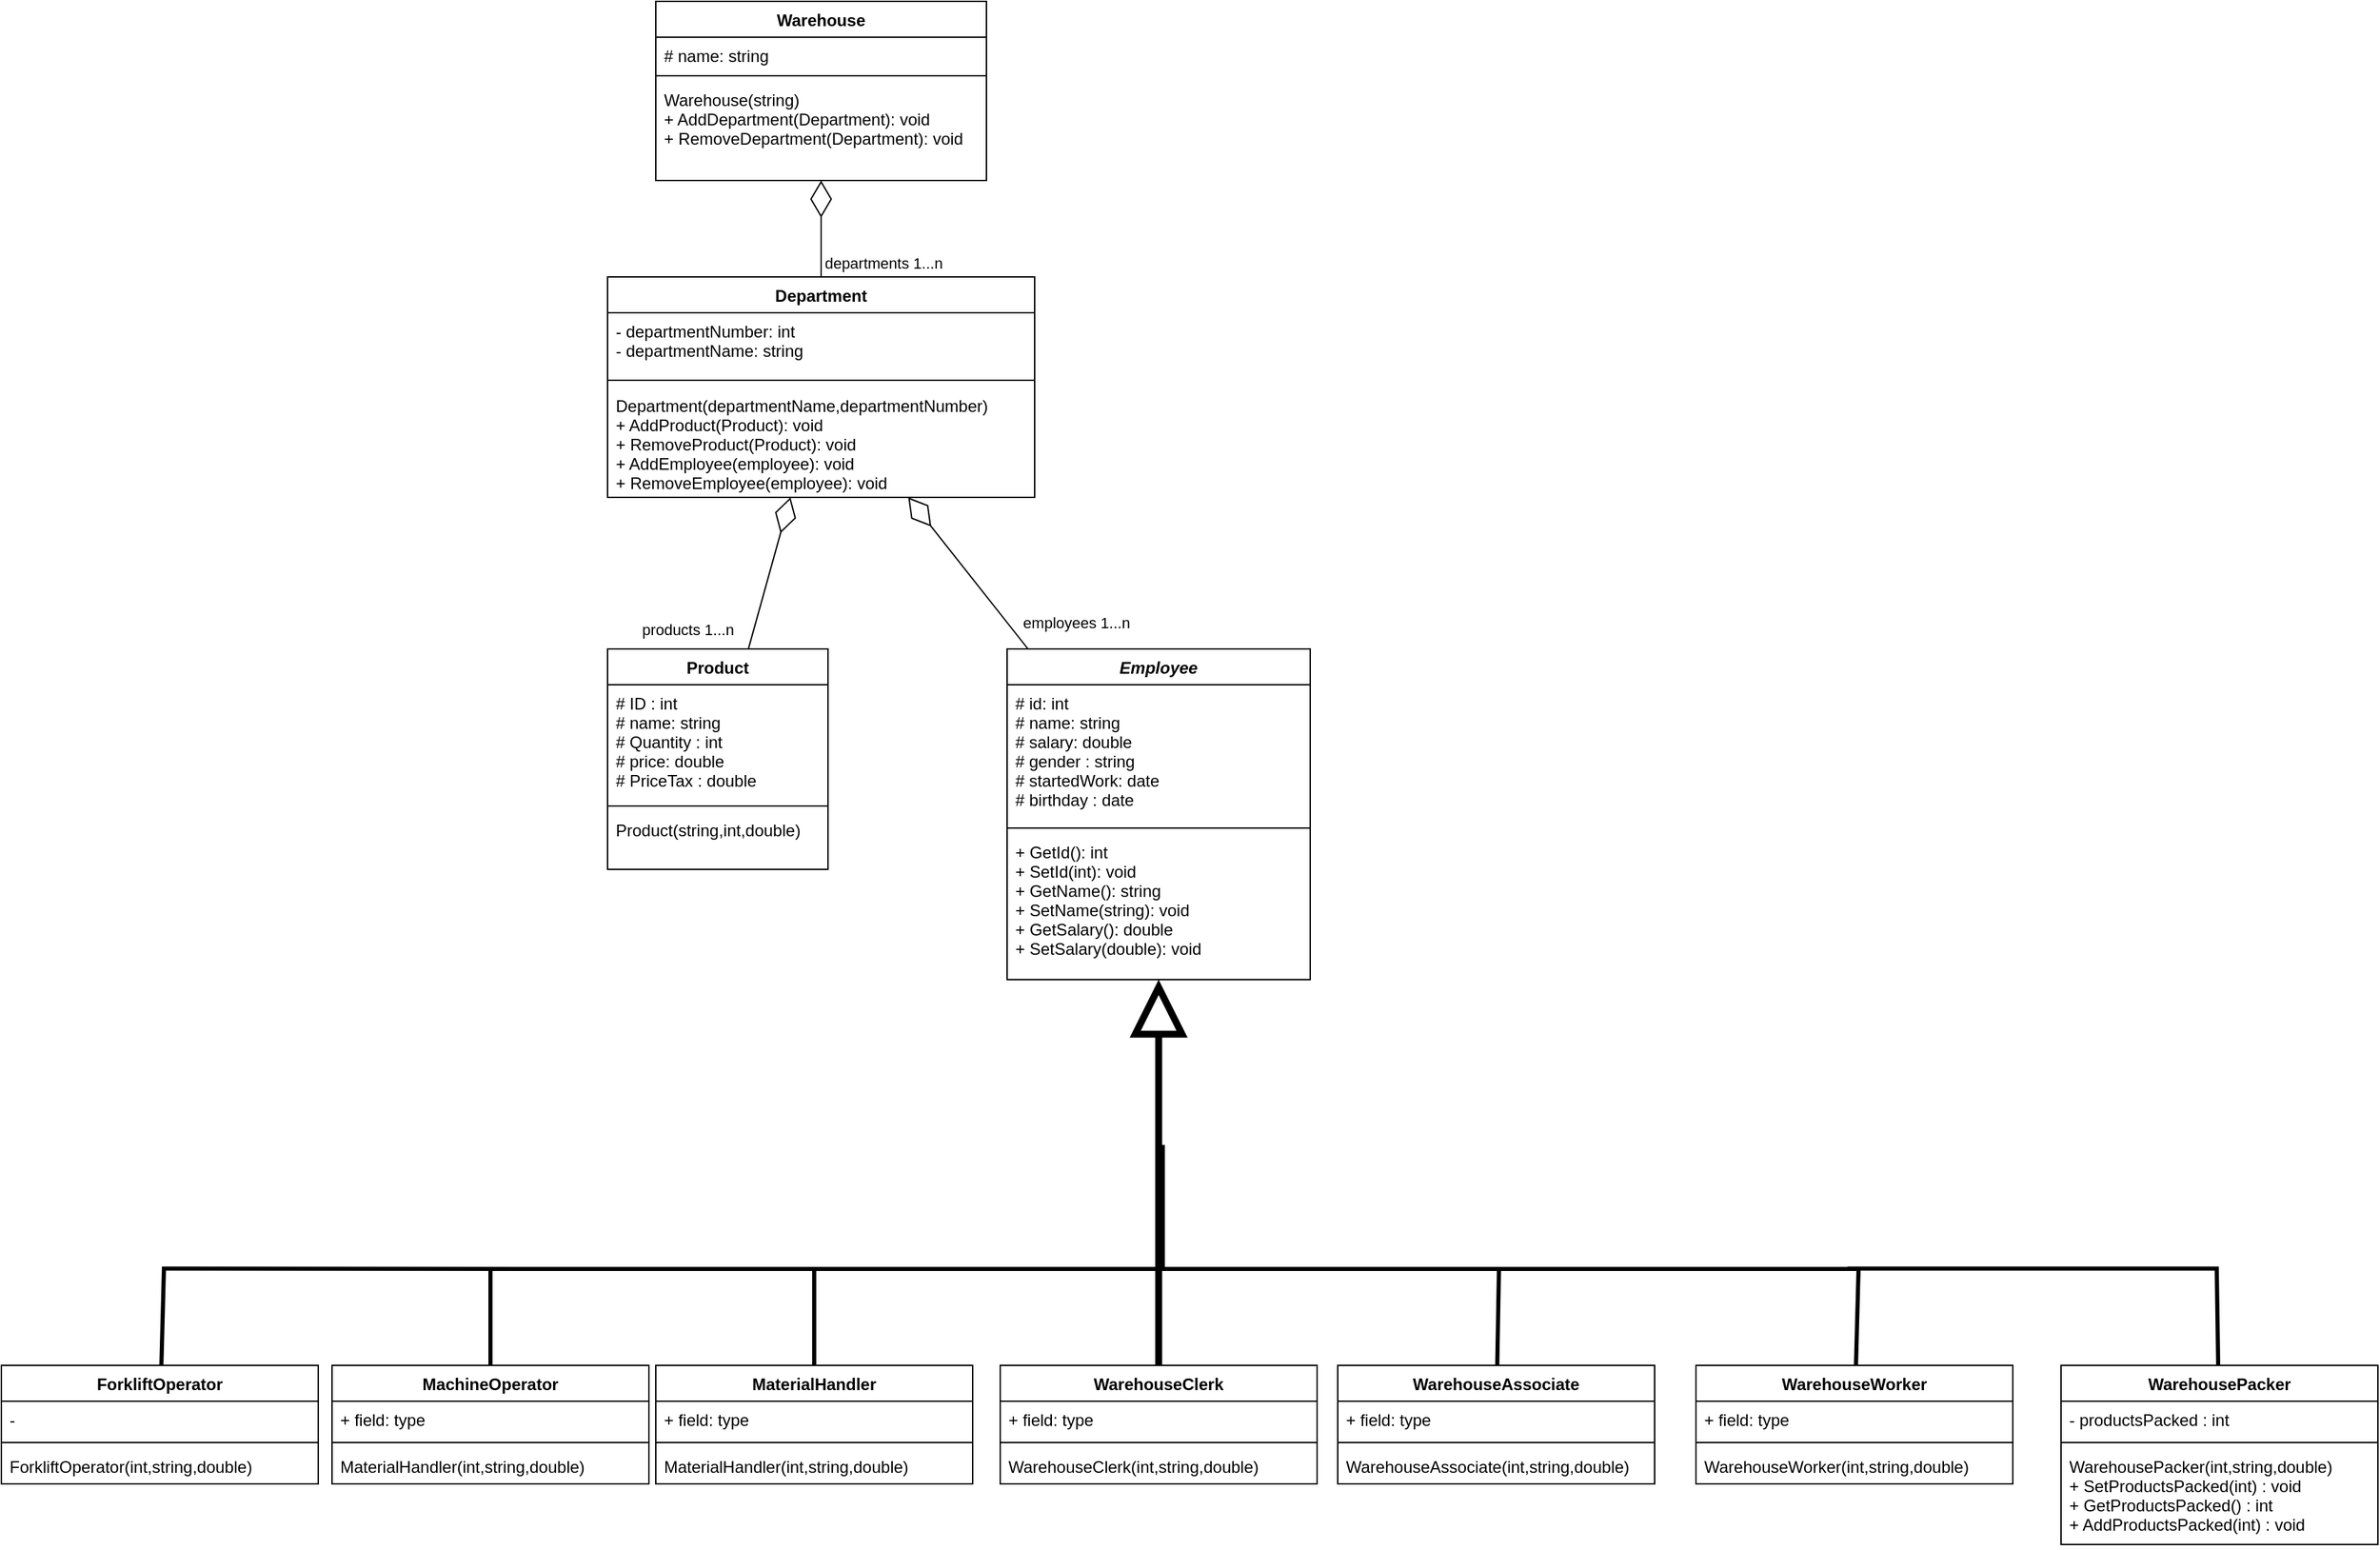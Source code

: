 <mxfile version="14.5.1" type="device"><diagram id="biianBcGLCcCnKmBPVWD" name="Page-1"><mxGraphModel dx="2071" dy="1814" grid="1" gridSize="10" guides="1" tooltips="1" connect="1" arrows="1" fold="1" page="1" pageScale="1" pageWidth="850" pageHeight="1100" math="0" shadow="0"><root><mxCell id="0"/><mxCell id="1" parent="0"/><mxCell id="tZEEv6B3M7RhF_R4QdBA-1" value="Product" style="swimlane;fontStyle=1;align=center;verticalAlign=top;childLayout=stackLayout;horizontal=1;startSize=26;horizontalStack=0;resizeParent=1;resizeParentMax=0;resizeLast=0;collapsible=1;marginBottom=0;" parent="1" vertex="1"><mxGeometry x="220" y="260" width="160" height="160" as="geometry"/></mxCell><mxCell id="tZEEv6B3M7RhF_R4QdBA-2" value="# ID : int&#10;# name: string&#10;# Quantity : int&#10;# price: double&#10;# PriceTax : double" style="text;strokeColor=none;fillColor=none;align=left;verticalAlign=top;spacingLeft=4;spacingRight=4;overflow=hidden;rotatable=0;points=[[0,0.5],[1,0.5]];portConstraint=eastwest;" parent="tZEEv6B3M7RhF_R4QdBA-1" vertex="1"><mxGeometry y="26" width="160" height="84" as="geometry"/></mxCell><mxCell id="tZEEv6B3M7RhF_R4QdBA-3" value="" style="line;strokeWidth=1;fillColor=none;align=left;verticalAlign=middle;spacingTop=-1;spacingLeft=3;spacingRight=3;rotatable=0;labelPosition=right;points=[];portConstraint=eastwest;" parent="tZEEv6B3M7RhF_R4QdBA-1" vertex="1"><mxGeometry y="110" width="160" height="8" as="geometry"/></mxCell><mxCell id="tZEEv6B3M7RhF_R4QdBA-4" value="Product(string,int,double)" style="text;strokeColor=none;fillColor=none;align=left;verticalAlign=top;spacingLeft=4;spacingRight=4;overflow=hidden;rotatable=0;points=[[0,0.5],[1,0.5]];portConstraint=eastwest;" parent="tZEEv6B3M7RhF_R4QdBA-1" vertex="1"><mxGeometry y="118" width="160" height="42" as="geometry"/></mxCell><mxCell id="tZEEv6B3M7RhF_R4QdBA-5" value="Employee" style="swimlane;fontStyle=3;align=center;verticalAlign=top;childLayout=stackLayout;horizontal=1;startSize=26;horizontalStack=0;resizeParent=1;resizeParentMax=0;resizeLast=0;collapsible=1;marginBottom=0;" parent="1" vertex="1"><mxGeometry x="510" y="260" width="220" height="240" as="geometry"/></mxCell><mxCell id="tZEEv6B3M7RhF_R4QdBA-6" value="# id: int&#10;# name: string&#10;# salary: double&#10;# gender : string&#10;# startedWork: date&#10;# birthday : date" style="text;strokeColor=none;fillColor=none;align=left;verticalAlign=top;spacingLeft=4;spacingRight=4;overflow=hidden;rotatable=0;points=[[0,0.5],[1,0.5]];portConstraint=eastwest;" parent="tZEEv6B3M7RhF_R4QdBA-5" vertex="1"><mxGeometry y="26" width="220" height="100" as="geometry"/></mxCell><mxCell id="tZEEv6B3M7RhF_R4QdBA-7" value="" style="line;strokeWidth=1;fillColor=none;align=left;verticalAlign=middle;spacingTop=-1;spacingLeft=3;spacingRight=3;rotatable=0;labelPosition=right;points=[];portConstraint=eastwest;" parent="tZEEv6B3M7RhF_R4QdBA-5" vertex="1"><mxGeometry y="126" width="220" height="8" as="geometry"/></mxCell><mxCell id="tZEEv6B3M7RhF_R4QdBA-8" value="+ GetId(): int&#10;+ SetId(int): void&#10;+ GetName(): string&#10;+ SetName(string): void&#10;+ GetSalary(): double&#10;+ SetSalary(double): void" style="text;strokeColor=none;fillColor=none;align=left;verticalAlign=top;spacingLeft=4;spacingRight=4;overflow=hidden;rotatable=0;points=[[0,0.5],[1,0.5]];portConstraint=eastwest;" parent="tZEEv6B3M7RhF_R4QdBA-5" vertex="1"><mxGeometry y="134" width="220" height="106" as="geometry"/></mxCell><mxCell id="tZEEv6B3M7RhF_R4QdBA-23" value="" style="endArrow=diamondThin;endFill=0;endSize=24;html=1;strokeWidth=1;" parent="1" source="tZEEv6B3M7RhF_R4QdBA-5" target="tZEEv6B3M7RhF_R4QdBA-33" edge="1"><mxGeometry width="160" relative="1" as="geometry"><mxPoint x="558" y="240" as="sourcePoint"/><mxPoint x="270" y="238" as="targetPoint"/></mxGeometry></mxCell><mxCell id="tZEEv6B3M7RhF_R4QdBA-24" value="employees 1...n" style="edgeLabel;html=1;align=center;verticalAlign=middle;resizable=0;points=[];" parent="tZEEv6B3M7RhF_R4QdBA-23" vertex="1" connectable="0"><mxGeometry x="-0.566" y="1" relative="1" as="geometry"><mxPoint x="54.33" y="3.76" as="offset"/></mxGeometry></mxCell><mxCell id="tZEEv6B3M7RhF_R4QdBA-29" value="" style="endArrow=diamondThin;endFill=0;endSize=24;html=1;strokeWidth=1;" parent="1" source="tZEEv6B3M7RhF_R4QdBA-1" target="tZEEv6B3M7RhF_R4QdBA-33" edge="1"><mxGeometry width="160" relative="1" as="geometry"><mxPoint x="568" y="250" as="sourcePoint"/><mxPoint x="220" y="227" as="targetPoint"/></mxGeometry></mxCell><mxCell id="tZEEv6B3M7RhF_R4QdBA-30" value="products&amp;nbsp;1...n" style="edgeLabel;html=1;align=center;verticalAlign=middle;resizable=0;points=[];" parent="tZEEv6B3M7RhF_R4QdBA-29" vertex="1" connectable="0"><mxGeometry x="-0.566" y="1" relative="1" as="geometry"><mxPoint x="-49.77" y="9.78" as="offset"/></mxGeometry></mxCell><mxCell id="tZEEv6B3M7RhF_R4QdBA-33" value="Department" style="swimlane;fontStyle=1;align=center;verticalAlign=top;childLayout=stackLayout;horizontal=1;startSize=26;horizontalStack=0;resizeParent=1;resizeParentMax=0;resizeLast=0;collapsible=1;marginBottom=0;" parent="1" vertex="1"><mxGeometry x="220" y="-10" width="310" height="160" as="geometry"/></mxCell><mxCell id="tZEEv6B3M7RhF_R4QdBA-34" value="- departmentNumber: int&#10;- departmentName: string" style="text;strokeColor=none;fillColor=none;align=left;verticalAlign=top;spacingLeft=4;spacingRight=4;overflow=hidden;rotatable=0;points=[[0,0.5],[1,0.5]];portConstraint=eastwest;" parent="tZEEv6B3M7RhF_R4QdBA-33" vertex="1"><mxGeometry y="26" width="310" height="44" as="geometry"/></mxCell><mxCell id="tZEEv6B3M7RhF_R4QdBA-35" value="" style="line;strokeWidth=1;fillColor=none;align=left;verticalAlign=middle;spacingTop=-1;spacingLeft=3;spacingRight=3;rotatable=0;labelPosition=right;points=[];portConstraint=eastwest;" parent="tZEEv6B3M7RhF_R4QdBA-33" vertex="1"><mxGeometry y="70" width="310" height="10" as="geometry"/></mxCell><mxCell id="tZEEv6B3M7RhF_R4QdBA-36" value="Department(departmentName,departmentNumber)&#10;+ AddProduct(Product): void&#10;+ RemoveProduct(Product): void&#10;+ AddEmployee(employee): void&#10;+ RemoveEmployee(employee): void" style="text;strokeColor=none;fillColor=none;align=left;verticalAlign=top;spacingLeft=4;spacingRight=4;overflow=hidden;rotatable=0;points=[[0,0.5],[1,0.5]];portConstraint=eastwest;" parent="tZEEv6B3M7RhF_R4QdBA-33" vertex="1"><mxGeometry y="80" width="310" height="80" as="geometry"/></mxCell><mxCell id="tZEEv6B3M7RhF_R4QdBA-38" value="Warehouse" style="swimlane;fontStyle=1;align=center;verticalAlign=top;childLayout=stackLayout;horizontal=1;startSize=26;horizontalStack=0;resizeParent=1;resizeParentMax=0;resizeLast=0;collapsible=1;marginBottom=0;" parent="1" vertex="1"><mxGeometry x="255" y="-210" width="240" height="130" as="geometry"/></mxCell><mxCell id="tZEEv6B3M7RhF_R4QdBA-39" value="# name: string" style="text;strokeColor=none;fillColor=none;align=left;verticalAlign=top;spacingLeft=4;spacingRight=4;overflow=hidden;rotatable=0;points=[[0,0.5],[1,0.5]];portConstraint=eastwest;" parent="tZEEv6B3M7RhF_R4QdBA-38" vertex="1"><mxGeometry y="26" width="240" height="24" as="geometry"/></mxCell><mxCell id="tZEEv6B3M7RhF_R4QdBA-40" value="" style="line;strokeWidth=1;fillColor=none;align=left;verticalAlign=middle;spacingTop=-1;spacingLeft=3;spacingRight=3;rotatable=0;labelPosition=right;points=[];portConstraint=eastwest;" parent="tZEEv6B3M7RhF_R4QdBA-38" vertex="1"><mxGeometry y="50" width="240" height="8" as="geometry"/></mxCell><mxCell id="tZEEv6B3M7RhF_R4QdBA-41" value="Warehouse(string)&#10;+ AddDepartment(Department): void&#10;+ RemoveDepartment(Department): void" style="text;strokeColor=none;fillColor=none;align=left;verticalAlign=top;spacingLeft=4;spacingRight=4;overflow=hidden;rotatable=0;points=[[0,0.5],[1,0.5]];portConstraint=eastwest;" parent="tZEEv6B3M7RhF_R4QdBA-38" vertex="1"><mxGeometry y="58" width="240" height="72" as="geometry"/></mxCell><mxCell id="tZEEv6B3M7RhF_R4QdBA-42" value="" style="endArrow=diamondThin;endFill=0;endSize=24;html=1;strokeWidth=1;" parent="1" source="tZEEv6B3M7RhF_R4QdBA-33" target="tZEEv6B3M7RhF_R4QdBA-38" edge="1"><mxGeometry width="160" relative="1" as="geometry"><mxPoint x="300" y="600.4" as="sourcePoint"/><mxPoint x="400" y="510" as="targetPoint"/><Array as="points"/></mxGeometry></mxCell><mxCell id="tZEEv6B3M7RhF_R4QdBA-43" value="departments 1...n" style="edgeLabel;html=1;align=center;verticalAlign=middle;resizable=0;points=[];" parent="tZEEv6B3M7RhF_R4QdBA-42" vertex="1" connectable="0"><mxGeometry x="-0.566" y="1" relative="1" as="geometry"><mxPoint x="46" y="5.17" as="offset"/></mxGeometry></mxCell><mxCell id="7jDaypP2eJ6NYkCw_Yh3-29" value="" style="endArrow=block;endFill=0;endSize=29;html=1;strokeWidth=5;rounded=1;startSize=7;" parent="1" source="vJ3rrceHusn33U1GCjCZ-16" target="tZEEv6B3M7RhF_R4QdBA-5" edge="1"><mxGeometry width="160" relative="1" as="geometry"><mxPoint x="623.62" y="780.06" as="sourcePoint"/><mxPoint x="620" y="560" as="targetPoint"/></mxGeometry></mxCell><mxCell id="7jDaypP2eJ6NYkCw_Yh3-38" value="" style="endArrow=none;endFill=0;endSize=12;html=1;strokeWidth=3;rounded=0;" parent="1" target="vJ3rrceHusn33U1GCjCZ-2" edge="1"><mxGeometry width="160" relative="1" as="geometry"><mxPoint x="860" y="710" as="sourcePoint"/><mxPoint x="1128.36" y="780.06" as="targetPoint"/><Array as="points"><mxPoint x="1128" y="710"/></Array></mxGeometry></mxCell><mxCell id="7jDaypP2eJ6NYkCw_Yh3-39" value="" style="endArrow=none;endFill=0;endSize=12;html=1;strokeWidth=3;rounded=0;" parent="1" target="vJ3rrceHusn33U1GCjCZ-11" edge="1"><mxGeometry width="160" relative="1" as="geometry"><mxPoint x="623" y="620" as="sourcePoint"/><mxPoint x="867.24" y="779.34" as="targetPoint"/><Array as="points"><mxPoint x="623" y="710"/><mxPoint x="867" y="710"/></Array></mxGeometry></mxCell><mxCell id="7jDaypP2eJ6NYkCw_Yh3-40" value="" style="endArrow=none;endFill=0;endSize=12;html=1;strokeWidth=3;rounded=0;" parent="1" edge="1" target="vJ3rrceHusn33U1GCjCZ-6"><mxGeometry width="160" relative="1" as="geometry"><mxPoint x="1120" y="709.75" as="sourcePoint"/><mxPoint x="1388" y="780" as="targetPoint"/><Array as="points"><mxPoint x="1388" y="709.75"/></Array></mxGeometry></mxCell><mxCell id="7jDaypP2eJ6NYkCw_Yh3-41" value="" style="endArrow=none;endFill=0;endSize=12;html=1;strokeWidth=3;rounded=0;" parent="1" edge="1" target="vJ3rrceHusn33U1GCjCZ-28"><mxGeometry width="160" relative="1" as="geometry"><mxPoint x="170" y="710" as="sourcePoint"/><mxPoint x="-101.64" y="780.0" as="targetPoint"/><Array as="points"><mxPoint x="-102" y="709.75"/></Array></mxGeometry></mxCell><mxCell id="7jDaypP2eJ6NYkCw_Yh3-42" value="" style="endArrow=none;endFill=0;endSize=12;html=1;strokeWidth=3;rounded=0;jumpStyle=none;" parent="1" edge="1" source="vJ3rrceHusn33U1GCjCZ-20"><mxGeometry width="160" relative="1" as="geometry"><mxPoint x="350" y="777" as="sourcePoint"/><mxPoint x="620" y="620" as="targetPoint"/><Array as="points"><mxPoint x="370" y="710"/><mxPoint x="620" y="710"/></Array></mxGeometry></mxCell><mxCell id="7jDaypP2eJ6NYkCw_Yh3-43" value="" style="endArrow=none;endFill=0;endSize=12;html=1;strokeWidth=3;rounded=0;" parent="1" source="vJ3rrceHusn33U1GCjCZ-24" edge="1"><mxGeometry width="160" relative="1" as="geometry"><mxPoint x="157.72" y="779.82" as="sourcePoint"/><mxPoint x="370" y="710" as="targetPoint"/><Array as="points"><mxPoint x="135" y="710"/></Array></mxGeometry></mxCell><mxCell id="vJ3rrceHusn33U1GCjCZ-2" value="WarehouseWorker" style="swimlane;fontStyle=1;align=center;verticalAlign=top;childLayout=stackLayout;horizontal=1;startSize=26;horizontalStack=0;resizeParent=1;resizeParentMax=0;resizeLast=0;collapsible=1;marginBottom=0;" vertex="1" parent="1"><mxGeometry x="1010" y="780" width="230" height="86" as="geometry"/></mxCell><mxCell id="vJ3rrceHusn33U1GCjCZ-3" value="+ field: type" style="text;strokeColor=none;fillColor=none;align=left;verticalAlign=top;spacingLeft=4;spacingRight=4;overflow=hidden;rotatable=0;points=[[0,0.5],[1,0.5]];portConstraint=eastwest;" vertex="1" parent="vJ3rrceHusn33U1GCjCZ-2"><mxGeometry y="26" width="230" height="26" as="geometry"/></mxCell><mxCell id="vJ3rrceHusn33U1GCjCZ-4" value="" style="line;strokeWidth=1;fillColor=none;align=left;verticalAlign=middle;spacingTop=-1;spacingLeft=3;spacingRight=3;rotatable=0;labelPosition=right;points=[];portConstraint=eastwest;" vertex="1" parent="vJ3rrceHusn33U1GCjCZ-2"><mxGeometry y="52" width="230" height="8" as="geometry"/></mxCell><mxCell id="vJ3rrceHusn33U1GCjCZ-5" value="WarehouseWorker(int,string,double)" style="text;strokeColor=none;fillColor=none;align=left;verticalAlign=top;spacingLeft=4;spacingRight=4;overflow=hidden;rotatable=0;points=[[0,0.5],[1,0.5]];portConstraint=eastwest;" vertex="1" parent="vJ3rrceHusn33U1GCjCZ-2"><mxGeometry y="60" width="230" height="26" as="geometry"/></mxCell><mxCell id="vJ3rrceHusn33U1GCjCZ-6" value="WarehousePacker" style="swimlane;fontStyle=1;align=center;verticalAlign=top;childLayout=stackLayout;horizontal=1;startSize=26;horizontalStack=0;resizeParent=1;resizeParentMax=0;resizeLast=0;collapsible=1;marginBottom=0;" vertex="1" parent="1"><mxGeometry x="1275" y="780" width="230" height="130" as="geometry"/></mxCell><mxCell id="vJ3rrceHusn33U1GCjCZ-7" value="- productsPacked : int" style="text;strokeColor=none;fillColor=none;align=left;verticalAlign=top;spacingLeft=4;spacingRight=4;overflow=hidden;rotatable=0;points=[[0,0.5],[1,0.5]];portConstraint=eastwest;" vertex="1" parent="vJ3rrceHusn33U1GCjCZ-6"><mxGeometry y="26" width="230" height="26" as="geometry"/></mxCell><mxCell id="vJ3rrceHusn33U1GCjCZ-8" value="" style="line;strokeWidth=1;fillColor=none;align=left;verticalAlign=middle;spacingTop=-1;spacingLeft=3;spacingRight=3;rotatable=0;labelPosition=right;points=[];portConstraint=eastwest;" vertex="1" parent="vJ3rrceHusn33U1GCjCZ-6"><mxGeometry y="52" width="230" height="8" as="geometry"/></mxCell><mxCell id="vJ3rrceHusn33U1GCjCZ-9" value="WarehousePacker(int,string,double)&#10;+ SetProductsPacked(int) : void&#10;+ GetProductsPacked() : int&#10;+ AddProductsPacked(int) : void&#10;" style="text;strokeColor=none;fillColor=none;align=left;verticalAlign=top;spacingLeft=4;spacingRight=4;overflow=hidden;rotatable=0;points=[[0,0.5],[1,0.5]];portConstraint=eastwest;" vertex="1" parent="vJ3rrceHusn33U1GCjCZ-6"><mxGeometry y="60" width="230" height="70" as="geometry"/></mxCell><mxCell id="vJ3rrceHusn33U1GCjCZ-11" value="WarehouseAssociate" style="swimlane;fontStyle=1;align=center;verticalAlign=top;childLayout=stackLayout;horizontal=1;startSize=26;horizontalStack=0;resizeParent=1;resizeParentMax=0;resizeLast=0;collapsible=1;marginBottom=0;" vertex="1" parent="1"><mxGeometry x="750" y="780" width="230" height="86" as="geometry"/></mxCell><mxCell id="vJ3rrceHusn33U1GCjCZ-12" value="+ field: type" style="text;strokeColor=none;fillColor=none;align=left;verticalAlign=top;spacingLeft=4;spacingRight=4;overflow=hidden;rotatable=0;points=[[0,0.5],[1,0.5]];portConstraint=eastwest;" vertex="1" parent="vJ3rrceHusn33U1GCjCZ-11"><mxGeometry y="26" width="230" height="26" as="geometry"/></mxCell><mxCell id="vJ3rrceHusn33U1GCjCZ-13" value="" style="line;strokeWidth=1;fillColor=none;align=left;verticalAlign=middle;spacingTop=-1;spacingLeft=3;spacingRight=3;rotatable=0;labelPosition=right;points=[];portConstraint=eastwest;" vertex="1" parent="vJ3rrceHusn33U1GCjCZ-11"><mxGeometry y="52" width="230" height="8" as="geometry"/></mxCell><mxCell id="vJ3rrceHusn33U1GCjCZ-14" value="WarehouseAssociate(int,string,double)" style="text;strokeColor=none;fillColor=none;align=left;verticalAlign=top;spacingLeft=4;spacingRight=4;overflow=hidden;rotatable=0;points=[[0,0.5],[1,0.5]];portConstraint=eastwest;" vertex="1" parent="vJ3rrceHusn33U1GCjCZ-11"><mxGeometry y="60" width="230" height="26" as="geometry"/></mxCell><mxCell id="vJ3rrceHusn33U1GCjCZ-16" value="WarehouseClerk" style="swimlane;fontStyle=1;align=center;verticalAlign=top;childLayout=stackLayout;horizontal=1;startSize=26;horizontalStack=0;resizeParent=1;resizeParentMax=0;resizeLast=0;collapsible=1;marginBottom=0;" vertex="1" parent="1"><mxGeometry x="505" y="780" width="230" height="86" as="geometry"/></mxCell><mxCell id="vJ3rrceHusn33U1GCjCZ-17" value="+ field: type" style="text;strokeColor=none;fillColor=none;align=left;verticalAlign=top;spacingLeft=4;spacingRight=4;overflow=hidden;rotatable=0;points=[[0,0.5],[1,0.5]];portConstraint=eastwest;" vertex="1" parent="vJ3rrceHusn33U1GCjCZ-16"><mxGeometry y="26" width="230" height="26" as="geometry"/></mxCell><mxCell id="vJ3rrceHusn33U1GCjCZ-18" value="" style="line;strokeWidth=1;fillColor=none;align=left;verticalAlign=middle;spacingTop=-1;spacingLeft=3;spacingRight=3;rotatable=0;labelPosition=right;points=[];portConstraint=eastwest;" vertex="1" parent="vJ3rrceHusn33U1GCjCZ-16"><mxGeometry y="52" width="230" height="8" as="geometry"/></mxCell><mxCell id="vJ3rrceHusn33U1GCjCZ-19" value="WarehouseClerk(int,string,double)" style="text;strokeColor=none;fillColor=none;align=left;verticalAlign=top;spacingLeft=4;spacingRight=4;overflow=hidden;rotatable=0;points=[[0,0.5],[1,0.5]];portConstraint=eastwest;" vertex="1" parent="vJ3rrceHusn33U1GCjCZ-16"><mxGeometry y="60" width="230" height="26" as="geometry"/></mxCell><mxCell id="vJ3rrceHusn33U1GCjCZ-20" value="MaterialHandler" style="swimlane;fontStyle=1;align=center;verticalAlign=top;childLayout=stackLayout;horizontal=1;startSize=26;horizontalStack=0;resizeParent=1;resizeParentMax=0;resizeLast=0;collapsible=1;marginBottom=0;" vertex="1" parent="1"><mxGeometry x="255" y="780" width="230" height="86" as="geometry"/></mxCell><mxCell id="vJ3rrceHusn33U1GCjCZ-21" value="+ field: type" style="text;strokeColor=none;fillColor=none;align=left;verticalAlign=top;spacingLeft=4;spacingRight=4;overflow=hidden;rotatable=0;points=[[0,0.5],[1,0.5]];portConstraint=eastwest;" vertex="1" parent="vJ3rrceHusn33U1GCjCZ-20"><mxGeometry y="26" width="230" height="26" as="geometry"/></mxCell><mxCell id="vJ3rrceHusn33U1GCjCZ-22" value="" style="line;strokeWidth=1;fillColor=none;align=left;verticalAlign=middle;spacingTop=-1;spacingLeft=3;spacingRight=3;rotatable=0;labelPosition=right;points=[];portConstraint=eastwest;" vertex="1" parent="vJ3rrceHusn33U1GCjCZ-20"><mxGeometry y="52" width="230" height="8" as="geometry"/></mxCell><mxCell id="vJ3rrceHusn33U1GCjCZ-23" value="MaterialHandler(int,string,double)" style="text;strokeColor=none;fillColor=none;align=left;verticalAlign=top;spacingLeft=4;spacingRight=4;overflow=hidden;rotatable=0;points=[[0,0.5],[1,0.5]];portConstraint=eastwest;" vertex="1" parent="vJ3rrceHusn33U1GCjCZ-20"><mxGeometry y="60" width="230" height="26" as="geometry"/></mxCell><mxCell id="vJ3rrceHusn33U1GCjCZ-24" value="MachineOperator" style="swimlane;fontStyle=1;align=center;verticalAlign=top;childLayout=stackLayout;horizontal=1;startSize=26;horizontalStack=0;resizeParent=1;resizeParentMax=0;resizeLast=0;collapsible=1;marginBottom=0;" vertex="1" parent="1"><mxGeometry x="20" y="780" width="230" height="86" as="geometry"/></mxCell><mxCell id="vJ3rrceHusn33U1GCjCZ-25" value="+ field: type" style="text;strokeColor=none;fillColor=none;align=left;verticalAlign=top;spacingLeft=4;spacingRight=4;overflow=hidden;rotatable=0;points=[[0,0.5],[1,0.5]];portConstraint=eastwest;" vertex="1" parent="vJ3rrceHusn33U1GCjCZ-24"><mxGeometry y="26" width="230" height="26" as="geometry"/></mxCell><mxCell id="vJ3rrceHusn33U1GCjCZ-26" value="" style="line;strokeWidth=1;fillColor=none;align=left;verticalAlign=middle;spacingTop=-1;spacingLeft=3;spacingRight=3;rotatable=0;labelPosition=right;points=[];portConstraint=eastwest;" vertex="1" parent="vJ3rrceHusn33U1GCjCZ-24"><mxGeometry y="52" width="230" height="8" as="geometry"/></mxCell><mxCell id="vJ3rrceHusn33U1GCjCZ-27" value="MaterialHandler(int,string,double)" style="text;strokeColor=none;fillColor=none;align=left;verticalAlign=top;spacingLeft=4;spacingRight=4;overflow=hidden;rotatable=0;points=[[0,0.5],[1,0.5]];portConstraint=eastwest;" vertex="1" parent="vJ3rrceHusn33U1GCjCZ-24"><mxGeometry y="60" width="230" height="26" as="geometry"/></mxCell><mxCell id="vJ3rrceHusn33U1GCjCZ-28" value="ForkliftOperator" style="swimlane;fontStyle=1;align=center;verticalAlign=top;childLayout=stackLayout;horizontal=1;startSize=26;horizontalStack=0;resizeParent=1;resizeParentMax=0;resizeLast=0;collapsible=1;marginBottom=0;" vertex="1" parent="1"><mxGeometry x="-220" y="780" width="230" height="86" as="geometry"/></mxCell><mxCell id="vJ3rrceHusn33U1GCjCZ-29" value="- " style="text;strokeColor=none;fillColor=none;align=left;verticalAlign=top;spacingLeft=4;spacingRight=4;overflow=hidden;rotatable=0;points=[[0,0.5],[1,0.5]];portConstraint=eastwest;" vertex="1" parent="vJ3rrceHusn33U1GCjCZ-28"><mxGeometry y="26" width="230" height="26" as="geometry"/></mxCell><mxCell id="vJ3rrceHusn33U1GCjCZ-30" value="" style="line;strokeWidth=1;fillColor=none;align=left;verticalAlign=middle;spacingTop=-1;spacingLeft=3;spacingRight=3;rotatable=0;labelPosition=right;points=[];portConstraint=eastwest;" vertex="1" parent="vJ3rrceHusn33U1GCjCZ-28"><mxGeometry y="52" width="230" height="8" as="geometry"/></mxCell><mxCell id="vJ3rrceHusn33U1GCjCZ-31" value="ForkliftOperator(int,string,double)" style="text;strokeColor=none;fillColor=none;align=left;verticalAlign=top;spacingLeft=4;spacingRight=4;overflow=hidden;rotatable=0;points=[[0,0.5],[1,0.5]];portConstraint=eastwest;" vertex="1" parent="vJ3rrceHusn33U1GCjCZ-28"><mxGeometry y="60" width="230" height="26" as="geometry"/></mxCell></root></mxGraphModel></diagram></mxfile>